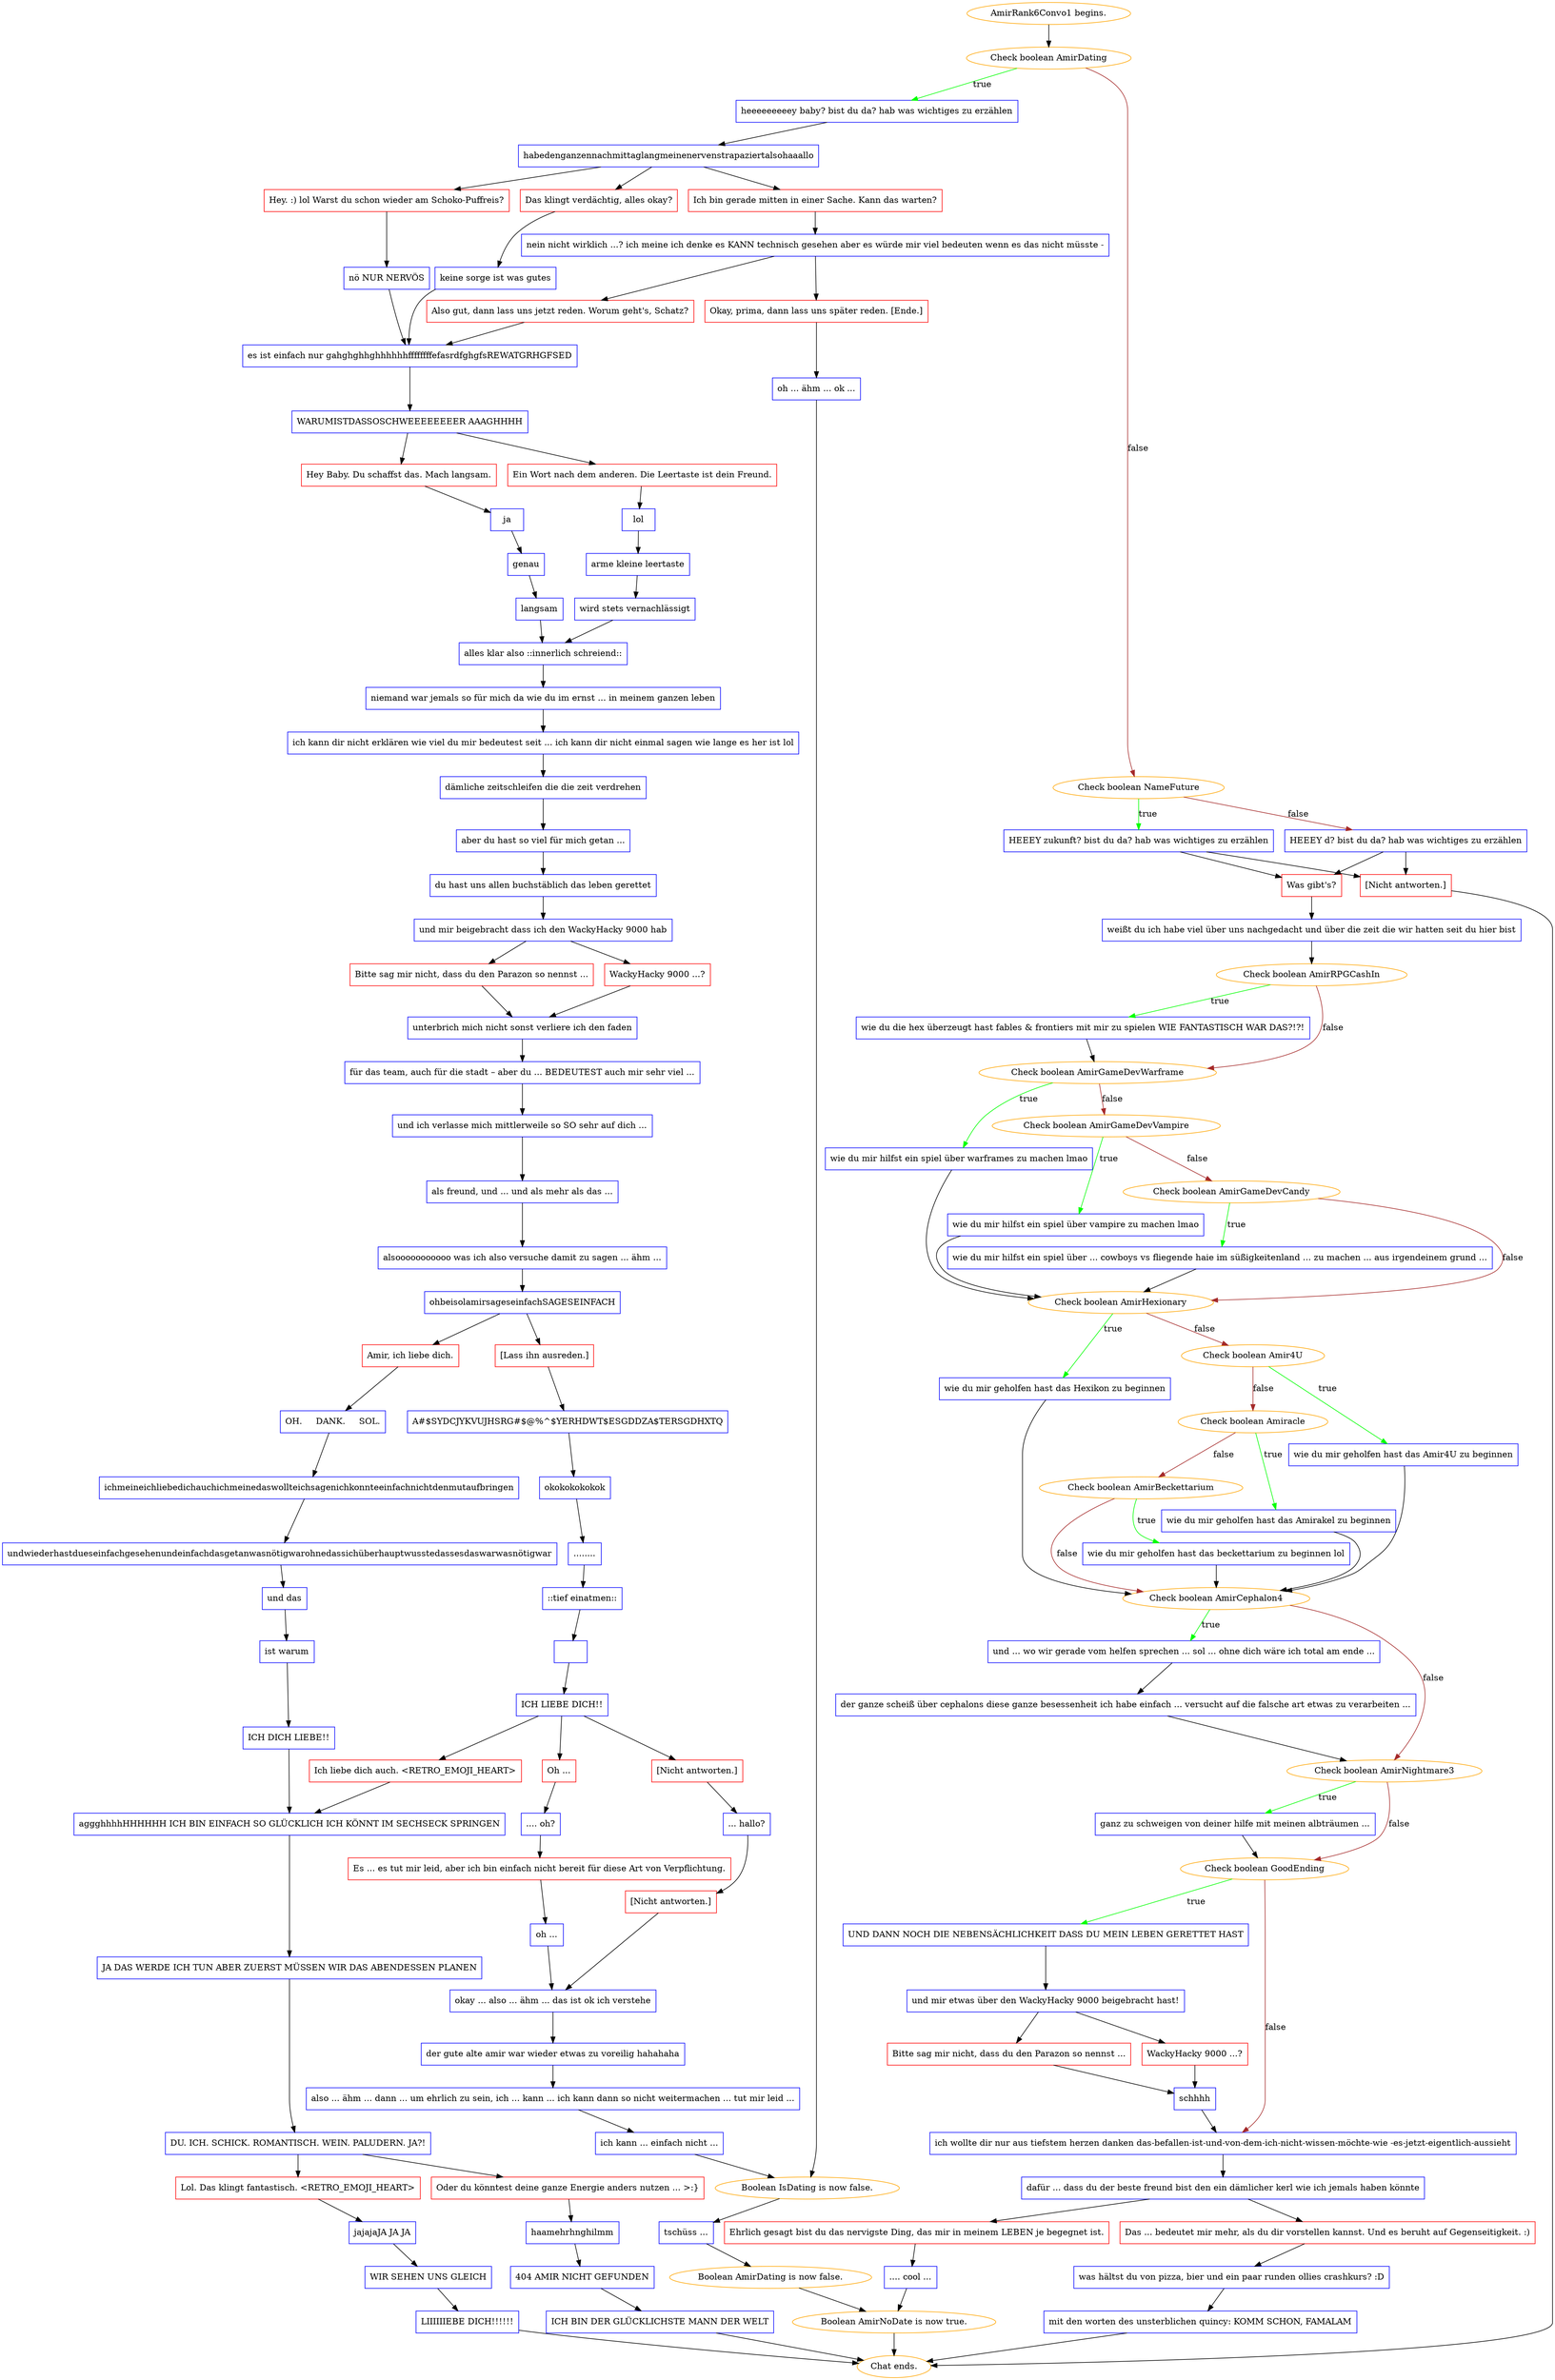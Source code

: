 digraph {
	"AmirRank6Convo1 begins." [color=orange];
		"AmirRank6Convo1 begins." -> j2907676971;
	j2907676971 [label="Check boolean AmirDating",color=orange];
		j2907676971 -> j2150386195 [label=true,color=green];
		j2907676971 -> j84055781 [label=false,color=brown];
	j2150386195 [label="heeeeeeeeey baby? bist du da? hab was wichtiges zu erzählen",shape=box,color=blue];
		j2150386195 -> j3395634154;
	j84055781 [label="Check boolean NameFuture",color=orange];
		j84055781 -> j1085556073 [label=true,color=green];
		j84055781 -> j3962865795 [label=false,color=brown];
	j3395634154 [label="habedenganzennachmittaglangmeinenervenstrapaziertalsohaaallo",shape=box,color=blue];
		j3395634154 -> j2870236087;
		j3395634154 -> j3651816410;
		j3395634154 -> j163574165;
	j1085556073 [label="HEEEY zukunft? bist du da? hab was wichtiges zu erzählen",shape=box,color=blue];
		j1085556073 -> j426600969;
		j1085556073 -> j3266056868;
	j3962865795 [label="HEEEY d? bist du da? hab was wichtiges zu erzählen",shape=box,color=blue];
		j3962865795 -> j426600969;
		j3962865795 -> j3266056868;
	j2870236087 [label="Hey. :) lol Warst du schon wieder am Schoko-Puffreis?",shape=box,color=red];
		j2870236087 -> j906130807;
	j3651816410 [label="Das klingt verdächtig, alles okay?",shape=box,color=red];
		j3651816410 -> j2843582577;
	j163574165 [label="Ich bin gerade mitten in einer Sache. Kann das warten?",shape=box,color=red];
		j163574165 -> j3827942732;
	j426600969 [label="Was gibt's?",shape=box,color=red];
		j426600969 -> j1511913288;
	j3266056868 [label="[Nicht antworten.]",shape=box,color=red];
		j3266056868 -> "Chat ends.";
	j906130807 [label="nö NUR NERVÖS",shape=box,color=blue];
		j906130807 -> j2888788300;
	j2843582577 [label="keine sorge ist was gutes",shape=box,color=blue];
		j2843582577 -> j2888788300;
	j3827942732 [label="nein nicht wirklich ...? ich meine ich denke es KANN technisch gesehen aber es würde mir viel bedeuten wenn es das nicht müsste -",shape=box,color=blue];
		j3827942732 -> j3008292078;
		j3827942732 -> j4179237201;
	j1511913288 [label="weißt du ich habe viel über uns nachgedacht und über die zeit die wir hatten seit du hier bist",shape=box,color=blue];
		j1511913288 -> j830141940;
	"Chat ends." [color=orange];
	j2888788300 [label="es ist einfach nur gahghghhghhhhhhffffffffefasrdfghgfsREWATGRHGFSED",shape=box,color=blue];
		j2888788300 -> j3005240181;
	j3008292078 [label="Also gut, dann lass uns jetzt reden. Worum geht's, Schatz?",shape=box,color=red];
		j3008292078 -> j2888788300;
	j4179237201 [label="Okay, prima, dann lass uns später reden. [Ende.]",shape=box,color=red];
		j4179237201 -> j2470595010;
	j830141940 [label="Check boolean AmirRPGCashIn",color=orange];
		j830141940 -> j2601863670 [label=true,color=green];
		j830141940 -> j4216760051 [label=false,color=brown];
	j3005240181 [label="WARUMISTDASSOSCHWEEEEEEEER AAAGHHHH",shape=box,color=blue];
		j3005240181 -> j1374064064;
		j3005240181 -> j3060240308;
	j2470595010 [label="oh ... ähm ... ok ...",shape=box,color=blue];
		j2470595010 -> j530582483;
	j2601863670 [label="wie du die hex überzeugt hast fables & frontiers mit mir zu spielen WIE FANTASTISCH WAR DAS?!?!",shape=box,color=blue];
		j2601863670 -> j4216760051;
	j4216760051 [label="Check boolean AmirGameDevWarframe",color=orange];
		j4216760051 -> j604426584 [label=true,color=green];
		j4216760051 -> j4056341191 [label=false,color=brown];
	j1374064064 [label="Hey Baby. Du schaffst das. Mach langsam.",shape=box,color=red];
		j1374064064 -> j3335404558;
	j3060240308 [label="Ein Wort nach dem anderen. Die Leertaste ist dein Freund.",shape=box,color=red];
		j3060240308 -> j881276400;
	j530582483 [label="Boolean IsDating is now false.",color=orange];
		j530582483 -> j3541881241;
	j604426584 [label="wie du mir hilfst ein spiel über warframes zu machen lmao",shape=box,color=blue];
		j604426584 -> j2771251363;
	j4056341191 [label="Check boolean AmirGameDevVampire",color=orange];
		j4056341191 -> j425886049 [label=true,color=green];
		j4056341191 -> j1488436232 [label=false,color=brown];
	j3335404558 [label="ja",shape=box,color=blue];
		j3335404558 -> j1636040508;
	j881276400 [label="lol",shape=box,color=blue];
		j881276400 -> j716626320;
	j3541881241 [label="tschüss ...",shape=box,color=blue];
		j3541881241 -> j1800899020;
	j2771251363 [label="Check boolean AmirHexionary",color=orange];
		j2771251363 -> j1406153934 [label=true,color=green];
		j2771251363 -> j266995296 [label=false,color=brown];
	j425886049 [label="wie du mir hilfst ein spiel über vampire zu machen lmao",shape=box,color=blue];
		j425886049 -> j2771251363;
	j1488436232 [label="Check boolean AmirGameDevCandy",color=orange];
		j1488436232 -> j590614995 [label=true,color=green];
		j1488436232 -> j2771251363 [label=false,color=brown];
	j1636040508 [label="genau",shape=box,color=blue];
		j1636040508 -> j4161840510;
	j716626320 [label="arme kleine leertaste",shape=box,color=blue];
		j716626320 -> j1797831214;
	j1800899020 [label="Boolean AmirDating is now false.",color=orange];
		j1800899020 -> j2322051913;
	j1406153934 [label="wie du mir geholfen hast das Hexikon zu beginnen",shape=box,color=blue];
		j1406153934 -> j2466789876;
	j266995296 [label="Check boolean Amir4U",color=orange];
		j266995296 -> j47961696 [label=true,color=green];
		j266995296 -> j385826836 [label=false,color=brown];
	j590614995 [label="wie du mir hilfst ein spiel über ... cowboys vs fliegende haie im süßigkeitenland ... zu machen ... aus irgendeinem grund ...",shape=box,color=blue];
		j590614995 -> j2771251363;
	j4161840510 [label="langsam",shape=box,color=blue];
		j4161840510 -> j2527716256;
	j1797831214 [label="wird stets vernachlässigt",shape=box,color=blue];
		j1797831214 -> j2527716256;
	j2322051913 [label="Boolean AmirNoDate is now true.",color=orange];
		j2322051913 -> "Chat ends.";
	j2466789876 [label="Check boolean AmirCephalon4",color=orange];
		j2466789876 -> j2697364609 [label=true,color=green];
		j2466789876 -> j2019541194 [label=false,color=brown];
	j47961696 [label="wie du mir geholfen hast das Amir4U zu beginnen",shape=box,color=blue];
		j47961696 -> j2466789876;
	j385826836 [label="Check boolean Amiracle",color=orange];
		j385826836 -> j1691075254 [label=true,color=green];
		j385826836 -> j4078692804 [label=false,color=brown];
	j2527716256 [label="alles klar also ::innerlich schreiend::",shape=box,color=blue];
		j2527716256 -> j2598967676;
	j2697364609 [label="und ... wo wir gerade vom helfen sprechen ... sol ... ohne dich wäre ich total am ende ...",shape=box,color=blue];
		j2697364609 -> j4156248983;
	j2019541194 [label="Check boolean AmirNightmare3",color=orange];
		j2019541194 -> j4157484900 [label=true,color=green];
		j2019541194 -> j1660157392 [label=false,color=brown];
	j1691075254 [label="wie du mir geholfen hast das Amirakel zu beginnen",shape=box,color=blue];
		j1691075254 -> j2466789876;
	j4078692804 [label="Check boolean AmirBeckettarium",color=orange];
		j4078692804 -> j1208993652 [label=true,color=green];
		j4078692804 -> j2466789876 [label=false,color=brown];
	j2598967676 [label="niemand war jemals so für mich da wie du im ernst ... in meinem ganzen leben",shape=box,color=blue];
		j2598967676 -> j2833652657;
	j4156248983 [label="der ganze scheiß über cephalons diese ganze besessenheit ich habe einfach ... versucht auf die falsche art etwas zu verarbeiten ...",shape=box,color=blue];
		j4156248983 -> j2019541194;
	j4157484900 [label="ganz zu schweigen von deiner hilfe mit meinen albträumen ...",shape=box,color=blue];
		j4157484900 -> j1660157392;
	j1660157392 [label="Check boolean GoodEnding",color=orange];
		j1660157392 -> j530841969 [label=true,color=green];
		j1660157392 -> j3529563511 [label=false,color=brown];
	j1208993652 [label="wie du mir geholfen hast das beckettarium zu beginnen lol",shape=box,color=blue];
		j1208993652 -> j2466789876;
	j2833652657 [label="ich kann dir nicht erklären wie viel du mir bedeutest seit ... ich kann dir nicht einmal sagen wie lange es her ist lol",shape=box,color=blue];
		j2833652657 -> j1404119411;
	j530841969 [label="UND DANN NOCH DIE NEBENSÄCHLICHKEIT DASS DU MEIN LEBEN GERETTET HAST",shape=box,color=blue];
		j530841969 -> j1084913754;
	j3529563511 [label="ich wollte dir nur aus tiefstem herzen danken das-befallen-ist-und-von-dem-ich-nicht-wissen-möchte-wie -es-jetzt-eigentlich-aussieht",shape=box,color=blue];
		j3529563511 -> j839311450;
	j1404119411 [label="dämliche zeitschleifen die die zeit verdrehen",shape=box,color=blue];
		j1404119411 -> j1411670478;
	j1084913754 [label="und mir etwas über den WackyHacky 9000 beigebracht hast!",shape=box,color=blue];
		j1084913754 -> j3335321139;
		j1084913754 -> j231576598;
	j839311450 [label="dafür ... dass du der beste freund bist den ein dämlicher kerl wie ich jemals haben könnte",shape=box,color=blue];
		j839311450 -> j1793762186;
		j839311450 -> j1796154719;
	j1411670478 [label="aber du hast so viel für mich getan ...",shape=box,color=blue];
		j1411670478 -> j3141598136;
	j3335321139 [label="Bitte sag mir nicht, dass du den Parazon so nennst ...",shape=box,color=red];
		j3335321139 -> j1010772337;
	j231576598 [label="WackyHacky 9000 ...?",shape=box,color=red];
		j231576598 -> j1010772337;
	j1793762186 [label="Das ... bedeutet mir mehr, als du dir vorstellen kannst. Und es beruht auf Gegenseitigkeit. :)",shape=box,color=red];
		j1793762186 -> j416963149;
	j1796154719 [label="Ehrlich gesagt bist du das nervigste Ding, das mir in meinem LEBEN je begegnet ist.",shape=box,color=red];
		j1796154719 -> j806562221;
	j3141598136 [label="du hast uns allen buchstäblich das leben gerettet",shape=box,color=blue];
		j3141598136 -> j2722718422;
	j1010772337 [label="schhhh",shape=box,color=blue];
		j1010772337 -> j3529563511;
	j416963149 [label="was hältst du von pizza, bier und ein paar runden ollies crashkurs? :D",shape=box,color=blue];
		j416963149 -> j2513946454;
	j806562221 [label=".... cool ...",shape=box,color=blue];
		j806562221 -> j2322051913;
	j2722718422 [label="und mir beigebracht dass ich den WackyHacky 9000 hab",shape=box,color=blue];
		j2722718422 -> j3957316527;
		j2722718422 -> j1717955459;
	j2513946454 [label="mit den worten des unsterblichen quincy: KOMM SCHON, FAMALAM",shape=box,color=blue];
		j2513946454 -> "Chat ends.";
	j3957316527 [label="Bitte sag mir nicht, dass du den Parazon so nennst ...",shape=box,color=red];
		j3957316527 -> j513138182;
	j1717955459 [label="WackyHacky 9000 ...?",shape=box,color=red];
		j1717955459 -> j513138182;
	j513138182 [label="unterbrich mich nicht sonst verliere ich den faden",shape=box,color=blue];
		j513138182 -> j3197853485;
	j3197853485 [label="für das team, auch für die stadt – aber du ... BEDEUTEST auch mir sehr viel ...",shape=box,color=blue];
		j3197853485 -> j2409802111;
	j2409802111 [label="und ich verlasse mich mittlerweile so SO sehr auf dich ...",shape=box,color=blue];
		j2409802111 -> j1060999928;
	j1060999928 [label="als freund, und ... und als mehr als das ...",shape=box,color=blue];
		j1060999928 -> j3907065006;
	j3907065006 [label="alsooooooooooo was ich also versuche damit zu sagen ... ähm ...",shape=box,color=blue];
		j3907065006 -> j4034423909;
	j4034423909 [label="ohbeisolamirsageseinfachSAGESEINFACH",shape=box,color=blue];
		j4034423909 -> j938576826;
		j4034423909 -> j1299385482;
	j938576826 [label="Amir, ich liebe dich.",shape=box,color=red];
		j938576826 -> j3332375695;
	j1299385482 [label="[Lass ihn ausreden.]",shape=box,color=red];
		j1299385482 -> j332411984;
	j3332375695 [label="OH.     DANK.     SOL.",shape=box,color=blue];
		j3332375695 -> j1837725827;
	j332411984 [label="A#$SYDCJYKVUJHSRG#$@%^$YERHDWT$ESGDDZA$TERSGDHXTQ",shape=box,color=blue];
		j332411984 -> j2722188515;
	j1837725827 [label="ichmeineichliebedichauchichmeinedaswollteichsagenichkonnteeinfachnichtdenmutaufbringen",shape=box,color=blue];
		j1837725827 -> j1186504861;
	j2722188515 [label="okokokokokok",shape=box,color=blue];
		j2722188515 -> j3006965709;
	j1186504861 [label="undwiederhastdueseinfachgesehenundeinfachdasgetanwasnötigwarohnedassichüberhauptwusstedassesdaswarwasnötigwar",shape=box,color=blue];
		j1186504861 -> j549276220;
	j3006965709 [label="........",shape=box,color=blue];
		j3006965709 -> j938614735;
	j549276220 [label="und das",shape=box,color=blue];
		j549276220 -> j1685684629;
	j938614735 [label="::tief einatmen::",shape=box,color=blue];
		j938614735 -> j1205695626;
	j1685684629 [label="ist warum",shape=box,color=blue];
		j1685684629 -> j3851691821;
	j1205695626 [label=" ",shape=box,color=blue];
		j1205695626 -> j3694456429;
	j3851691821 [label="ICH DICH LIEBE!!",shape=box,color=blue];
		j3851691821 -> j1666557452;
	j3694456429 [label="ICH LIEBE DICH!!",shape=box,color=blue];
		j3694456429 -> j2608939342;
		j3694456429 -> j1188090463;
		j3694456429 -> j2575888470;
	j1666557452 [label="aggghhhhHHHHHH ICH BIN EINFACH SO GLÜCKLICH ICH KÖNNT IM SECHSECK SPRINGEN",shape=box,color=blue];
		j1666557452 -> j3930811684;
	j2608939342 [label="Ich liebe dich auch. <RETRO_EMOJI_HEART>",shape=box,color=red];
		j2608939342 -> j1666557452;
	j1188090463 [label="Oh ...",shape=box,color=red];
		j1188090463 -> j1880861685;
	j2575888470 [label="[Nicht antworten.]",shape=box,color=red];
		j2575888470 -> j2952068578;
	j3930811684 [label="JA DAS WERDE ICH TUN ABER ZUERST MÜSSEN WIR DAS ABENDESSEN PLANEN",shape=box,color=blue];
		j3930811684 -> j2541911678;
	j1880861685 [label=".... oh?",shape=box,color=blue];
		j1880861685 -> j2448566627;
	j2952068578 [label="... hallo?",shape=box,color=blue];
		j2952068578 -> j1870280576;
	j2541911678 [label="DU. ICH. SCHICK. ROMANTISCH. WEIN. PALUDERN. JA?!",shape=box,color=blue];
		j2541911678 -> j1285281231;
		j2541911678 -> j1470735719;
	j2448566627 [label="Es ... es tut mir leid, aber ich bin einfach nicht bereit für diese Art von Verpflichtung.",shape=box,color=red];
		j2448566627 -> j530827653;
	j1870280576 [label="[Nicht antworten.]",shape=box,color=red];
		j1870280576 -> j3845860489;
	j1285281231 [label="Lol. Das klingt fantastisch. <RETRO_EMOJI_HEART>",shape=box,color=red];
		j1285281231 -> j705398429;
	j1470735719 [label="Oder du könntest deine ganze Energie anders nutzen ... >:}",shape=box,color=red];
		j1470735719 -> j317437788;
	j530827653 [label="oh ...",shape=box,color=blue];
		j530827653 -> j3845860489;
	j3845860489 [label="okay ... also ... ähm ... das ist ok ich verstehe",shape=box,color=blue];
		j3845860489 -> j1053800241;
	j705398429 [label="jajajaJA JA JA",shape=box,color=blue];
		j705398429 -> j4177115370;
	j317437788 [label="haamehrhnghilmm",shape=box,color=blue];
		j317437788 -> j1317556236;
	j1053800241 [label="der gute alte amir war wieder etwas zu voreilig hahahaha",shape=box,color=blue];
		j1053800241 -> j3673477831;
	j4177115370 [label="WIR SEHEN UNS GLEICH",shape=box,color=blue];
		j4177115370 -> j1705081095;
	j1317556236 [label="404 AMIR NICHT GEFUNDEN",shape=box,color=blue];
		j1317556236 -> j1533501274;
	j3673477831 [label="also ... ähm ... dann ... um ehrlich zu sein, ich ... kann ... ich kann dann so nicht weitermachen ... tut mir leid ...",shape=box,color=blue];
		j3673477831 -> j4010880406;
	j1705081095 [label="LIIIIIIEBE DICH!!!!!!",shape=box,color=blue];
		j1705081095 -> "Chat ends.";
	j1533501274 [label="ICH BIN DER GLÜCKLICHSTE MANN DER WELT",shape=box,color=blue];
		j1533501274 -> "Chat ends.";
	j4010880406 [label="ich kann ... einfach nicht ...",shape=box,color=blue];
		j4010880406 -> j530582483;
}